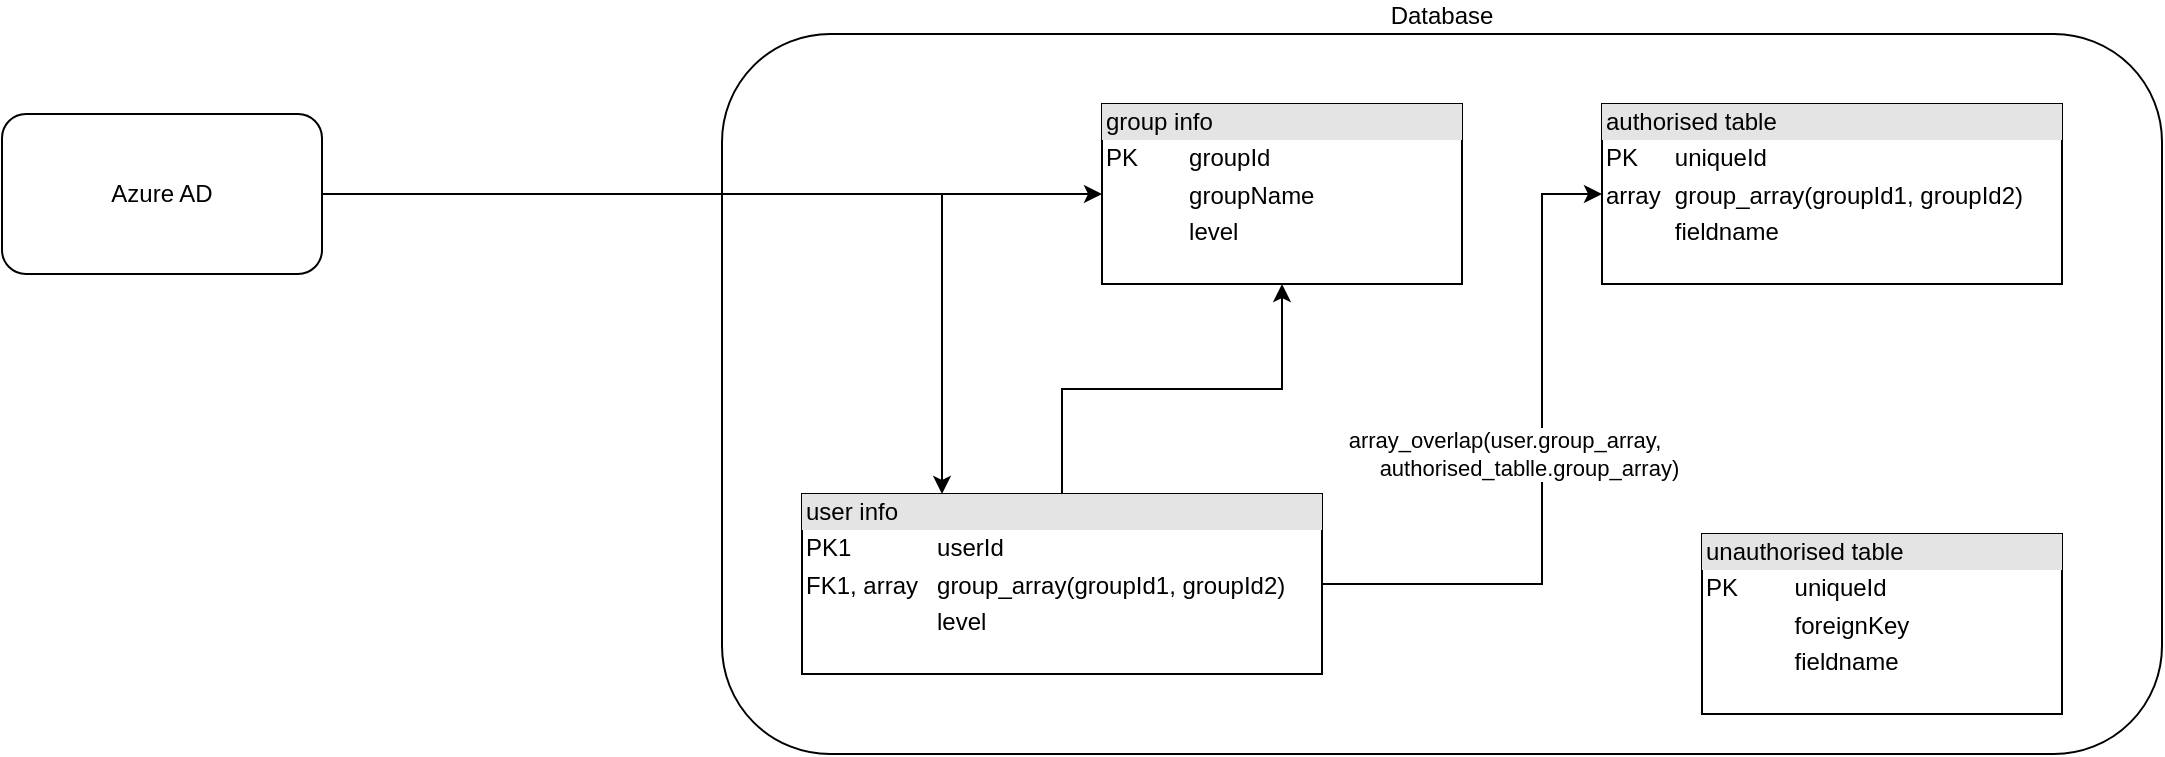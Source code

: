 <mxfile version="21.6.1" type="device">
  <diagram name="Page-1" id="w29dCC795OBiwyXB9xsl">
    <mxGraphModel dx="1186" dy="878" grid="1" gridSize="10" guides="1" tooltips="1" connect="1" arrows="1" fold="1" page="1" pageScale="1" pageWidth="1169" pageHeight="827" math="0" shadow="0">
      <root>
        <mxCell id="0" />
        <mxCell id="1" parent="0" />
        <mxCell id="zgh4hlhbQ8MlRviQyNdm-2" value="Database" style="rounded=1;whiteSpace=wrap;html=1;labelPosition=center;verticalLabelPosition=top;align=center;verticalAlign=bottom;" vertex="1" parent="1">
          <mxGeometry x="400" y="80" width="720" height="360" as="geometry" />
        </mxCell>
        <mxCell id="zgh4hlhbQ8MlRviQyNdm-4" style="edgeStyle=orthogonalEdgeStyle;rounded=0;orthogonalLoop=1;jettySize=auto;html=1;" edge="1" parent="1" source="zgh4hlhbQ8MlRviQyNdm-1" target="zgh4hlhbQ8MlRviQyNdm-3">
          <mxGeometry relative="1" as="geometry">
            <Array as="points">
              <mxPoint x="510" y="160" />
            </Array>
          </mxGeometry>
        </mxCell>
        <mxCell id="zgh4hlhbQ8MlRviQyNdm-13" style="edgeStyle=orthogonalEdgeStyle;rounded=0;orthogonalLoop=1;jettySize=auto;html=1;" edge="1" parent="1" source="zgh4hlhbQ8MlRviQyNdm-1" target="zgh4hlhbQ8MlRviQyNdm-9">
          <mxGeometry relative="1" as="geometry" />
        </mxCell>
        <mxCell id="zgh4hlhbQ8MlRviQyNdm-1" value="Azure AD" style="rounded=1;whiteSpace=wrap;html=1;" vertex="1" parent="1">
          <mxGeometry x="40" y="120" width="160" height="80" as="geometry" />
        </mxCell>
        <mxCell id="zgh4hlhbQ8MlRviQyNdm-10" style="edgeStyle=orthogonalEdgeStyle;rounded=0;orthogonalLoop=1;jettySize=auto;html=1;entryX=0.5;entryY=1;entryDx=0;entryDy=0;" edge="1" parent="1" source="zgh4hlhbQ8MlRviQyNdm-3" target="zgh4hlhbQ8MlRviQyNdm-9">
          <mxGeometry relative="1" as="geometry" />
        </mxCell>
        <mxCell id="zgh4hlhbQ8MlRviQyNdm-11" style="edgeStyle=orthogonalEdgeStyle;rounded=0;orthogonalLoop=1;jettySize=auto;html=1;entryX=0;entryY=0.5;entryDx=0;entryDy=0;" edge="1" parent="1" source="zgh4hlhbQ8MlRviQyNdm-3" target="zgh4hlhbQ8MlRviQyNdm-6">
          <mxGeometry relative="1" as="geometry">
            <Array as="points">
              <mxPoint x="810" y="355" />
              <mxPoint x="810" y="160" />
            </Array>
          </mxGeometry>
        </mxCell>
        <mxCell id="zgh4hlhbQ8MlRviQyNdm-12" value="array_overlap(user.group_array, &lt;br&gt;&lt;span style=&quot;white-space: pre;&quot;&gt;&#x9;&lt;/span&gt;authorised_tablle.group_array)" style="edgeLabel;html=1;align=center;verticalAlign=middle;resizable=0;points=[];" vertex="1" connectable="0" parent="zgh4hlhbQ8MlRviQyNdm-11">
          <mxGeometry x="-0.459" y="2" relative="1" as="geometry">
            <mxPoint y="-63" as="offset" />
          </mxGeometry>
        </mxCell>
        <mxCell id="zgh4hlhbQ8MlRviQyNdm-3" value="&lt;div style=&quot;box-sizing:border-box;width:100%;background:#e4e4e4;padding:2px;&quot;&gt;user info&lt;/div&gt;&lt;table style=&quot;width:100%;font-size:1em;&quot; cellpadding=&quot;2&quot; cellspacing=&quot;0&quot;&gt;&lt;tbody&gt;&lt;tr&gt;&lt;td&gt;PK1&lt;/td&gt;&lt;td&gt;userId&lt;/td&gt;&lt;/tr&gt;&lt;tr&gt;&lt;td&gt;FK1, array&lt;/td&gt;&lt;td&gt;group_array(groupId1, groupId2)&lt;/td&gt;&lt;/tr&gt;&lt;tr&gt;&lt;td&gt;&lt;/td&gt;&lt;td&gt;level&lt;br&gt;&lt;/td&gt;&lt;/tr&gt;&lt;/tbody&gt;&lt;/table&gt;" style="verticalAlign=top;align=left;overflow=fill;html=1;whiteSpace=wrap;" vertex="1" parent="1">
          <mxGeometry x="440" y="310" width="260" height="90" as="geometry" />
        </mxCell>
        <mxCell id="zgh4hlhbQ8MlRviQyNdm-6" value="&lt;div style=&quot;box-sizing:border-box;width:100%;background:#e4e4e4;padding:2px;&quot;&gt;authorised table&lt;/div&gt;&lt;table style=&quot;width:100%;font-size:1em;&quot; cellpadding=&quot;2&quot; cellspacing=&quot;0&quot;&gt;&lt;tbody&gt;&lt;tr&gt;&lt;td&gt;PK&lt;/td&gt;&lt;td&gt;uniqueId&lt;/td&gt;&lt;/tr&gt;&lt;tr&gt;&lt;td&gt;array&lt;/td&gt;&lt;td&gt;group_array(groupId1, groupId2)&lt;/td&gt;&lt;/tr&gt;&lt;tr&gt;&lt;td&gt;&lt;/td&gt;&lt;td&gt;fieldname&lt;/td&gt;&lt;/tr&gt;&lt;/tbody&gt;&lt;/table&gt;" style="verticalAlign=top;align=left;overflow=fill;html=1;whiteSpace=wrap;" vertex="1" parent="1">
          <mxGeometry x="840" y="115" width="230" height="90" as="geometry" />
        </mxCell>
        <mxCell id="zgh4hlhbQ8MlRviQyNdm-7" value="&lt;div style=&quot;box-sizing:border-box;width:100%;background:#e4e4e4;padding:2px;&quot;&gt;unauthorised table&lt;/div&gt;&lt;table style=&quot;width:100%;font-size:1em;&quot; cellpadding=&quot;2&quot; cellspacing=&quot;0&quot;&gt;&lt;tbody&gt;&lt;tr&gt;&lt;td&gt;PK&lt;/td&gt;&lt;td&gt;uniqueId&lt;/td&gt;&lt;/tr&gt;&lt;tr&gt;&lt;td&gt;&lt;br&gt;&lt;/td&gt;&lt;td&gt;foreignKey&lt;/td&gt;&lt;/tr&gt;&lt;tr&gt;&lt;td&gt;&lt;/td&gt;&lt;td&gt;fieldname&lt;/td&gt;&lt;/tr&gt;&lt;/tbody&gt;&lt;/table&gt;" style="verticalAlign=top;align=left;overflow=fill;html=1;whiteSpace=wrap;" vertex="1" parent="1">
          <mxGeometry x="890" y="330" width="180" height="90" as="geometry" />
        </mxCell>
        <mxCell id="zgh4hlhbQ8MlRviQyNdm-9" value="&lt;div style=&quot;box-sizing:border-box;width:100%;background:#e4e4e4;padding:2px;&quot;&gt;group info&lt;/div&gt;&lt;table style=&quot;width:100%;font-size:1em;&quot; cellpadding=&quot;2&quot; cellspacing=&quot;0&quot;&gt;&lt;tbody&gt;&lt;tr&gt;&lt;td&gt;PK&lt;/td&gt;&lt;td&gt;groupId&lt;/td&gt;&lt;/tr&gt;&lt;tr&gt;&lt;td&gt;&lt;br&gt;&lt;/td&gt;&lt;td&gt;groupName&lt;/td&gt;&lt;/tr&gt;&lt;tr&gt;&lt;td&gt;&lt;/td&gt;&lt;td&gt;level&lt;/td&gt;&lt;/tr&gt;&lt;/tbody&gt;&lt;/table&gt;" style="verticalAlign=top;align=left;overflow=fill;html=1;whiteSpace=wrap;" vertex="1" parent="1">
          <mxGeometry x="590" y="115" width="180" height="90" as="geometry" />
        </mxCell>
      </root>
    </mxGraphModel>
  </diagram>
</mxfile>
